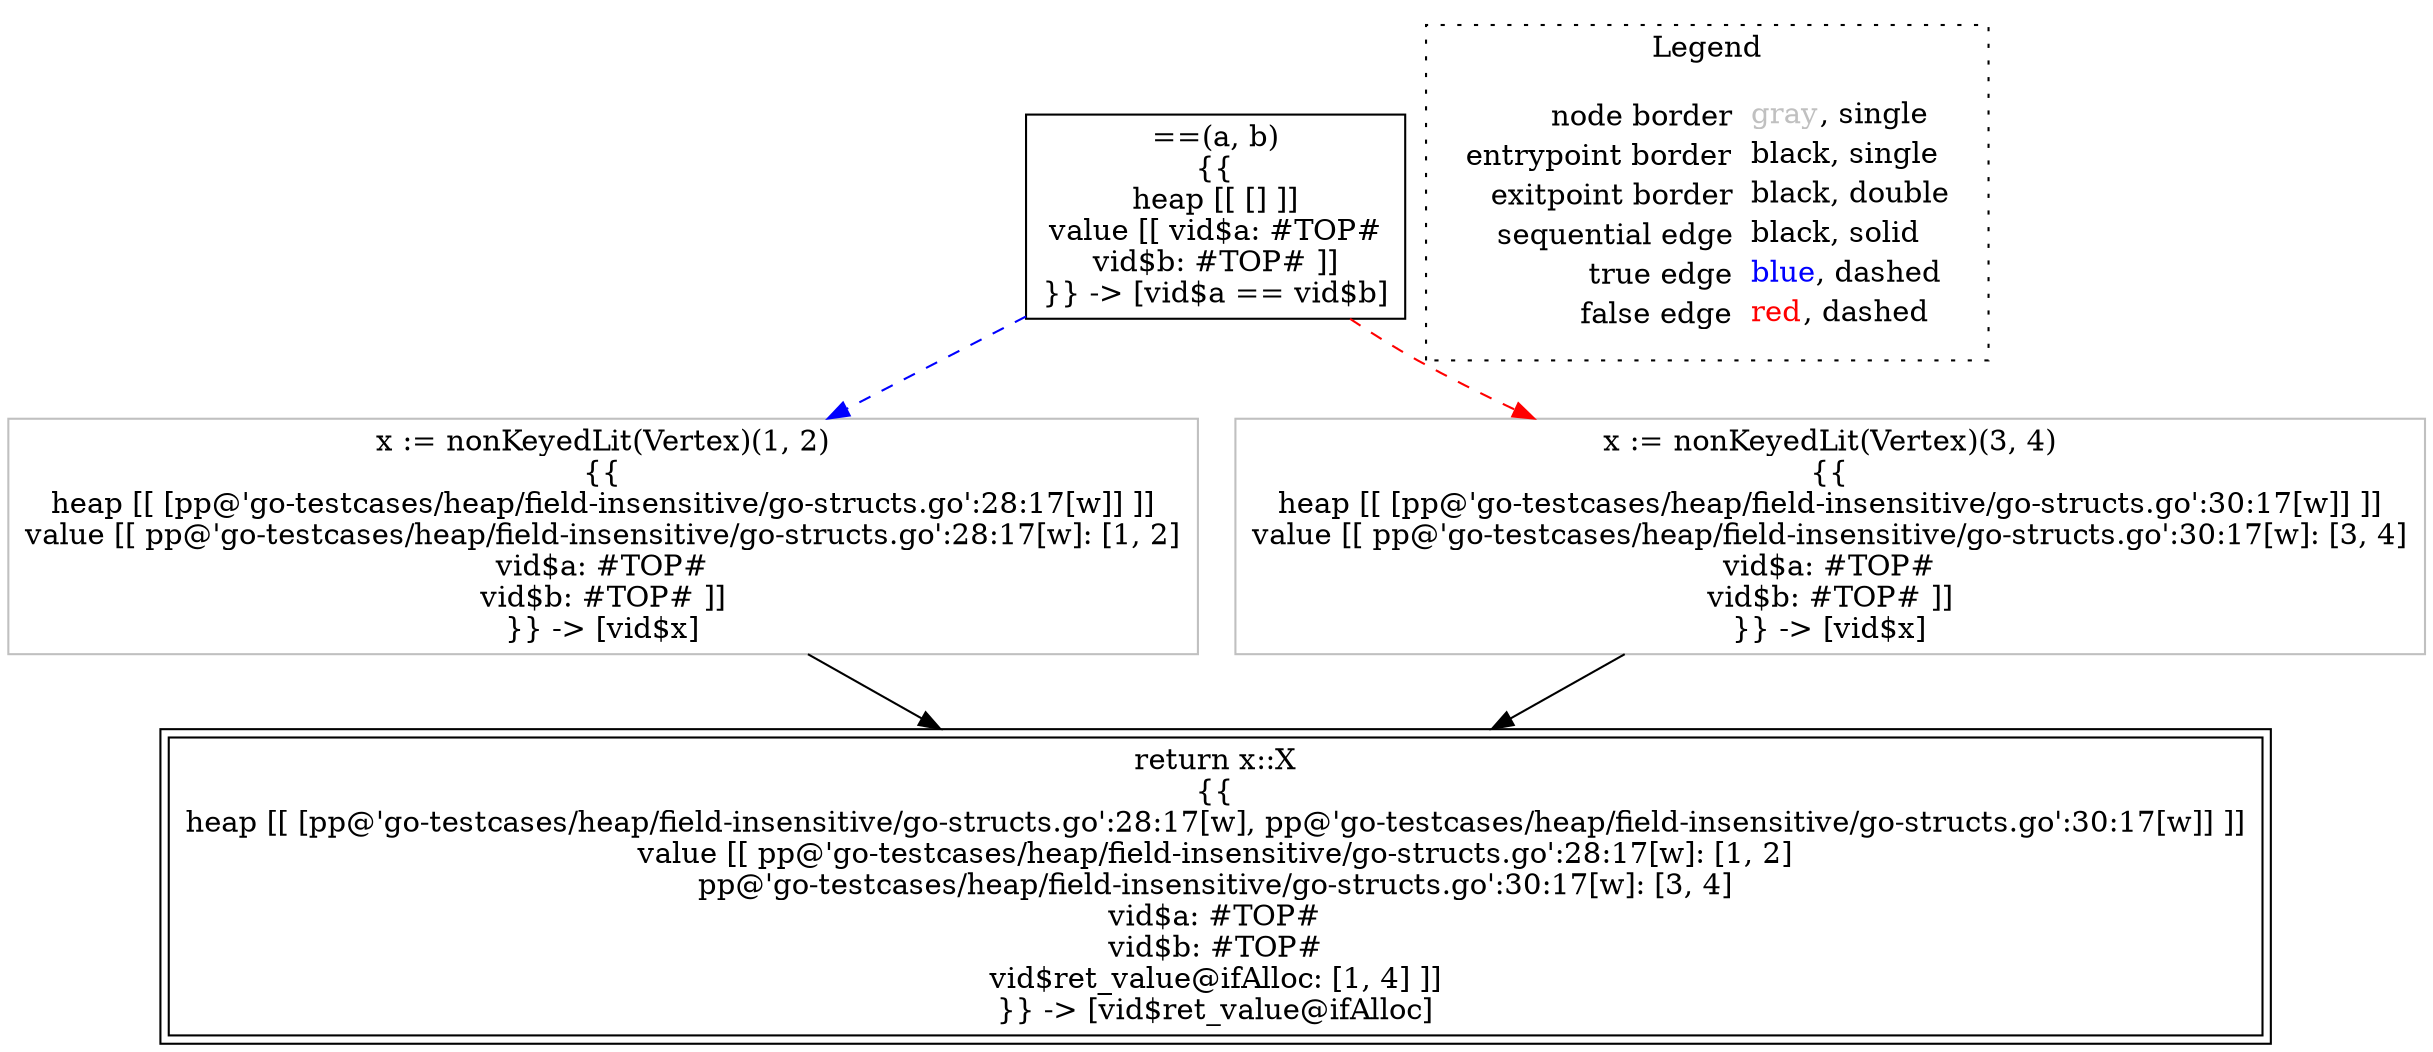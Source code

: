 digraph {
	"node0" [shape="rect",color="black",label=<==(a, b)<BR/>{{<BR/>heap [[ [] ]]<BR/>value [[ vid$a: #TOP#<BR/>vid$b: #TOP# ]]<BR/>}} -&gt; [vid$a == vid$b]>];
	"node1" [shape="rect",color="black",peripheries="2",label=<return x::X<BR/>{{<BR/>heap [[ [pp@'go-testcases/heap/field-insensitive/go-structs.go':28:17[w], pp@'go-testcases/heap/field-insensitive/go-structs.go':30:17[w]] ]]<BR/>value [[ pp@'go-testcases/heap/field-insensitive/go-structs.go':28:17[w]: [1, 2]<BR/>pp@'go-testcases/heap/field-insensitive/go-structs.go':30:17[w]: [3, 4]<BR/>vid$a: #TOP#<BR/>vid$b: #TOP#<BR/>vid$ret_value@ifAlloc: [1, 4] ]]<BR/>}} -&gt; [vid$ret_value@ifAlloc]>];
	"node2" [shape="rect",color="gray",label=<x := nonKeyedLit(Vertex)(1, 2)<BR/>{{<BR/>heap [[ [pp@'go-testcases/heap/field-insensitive/go-structs.go':28:17[w]] ]]<BR/>value [[ pp@'go-testcases/heap/field-insensitive/go-structs.go':28:17[w]: [1, 2]<BR/>vid$a: #TOP#<BR/>vid$b: #TOP# ]]<BR/>}} -&gt; [vid$x]>];
	"node3" [shape="rect",color="gray",label=<x := nonKeyedLit(Vertex)(3, 4)<BR/>{{<BR/>heap [[ [pp@'go-testcases/heap/field-insensitive/go-structs.go':30:17[w]] ]]<BR/>value [[ pp@'go-testcases/heap/field-insensitive/go-structs.go':30:17[w]: [3, 4]<BR/>vid$a: #TOP#<BR/>vid$b: #TOP# ]]<BR/>}} -&gt; [vid$x]>];
	"node2" -> "node1" [color="black"];
	"node3" -> "node1" [color="black"];
	"node0" -> "node2" [color="blue",style="dashed"];
	"node0" -> "node3" [color="red",style="dashed"];
subgraph cluster_legend {
	label="Legend";
	style=dotted;
	node [shape=plaintext];
	"legend" [label=<<table border="0" cellpadding="2" cellspacing="0" cellborder="0"><tr><td align="right">node border&nbsp;</td><td align="left"><font color="gray">gray</font>, single</td></tr><tr><td align="right">entrypoint border&nbsp;</td><td align="left"><font color="black">black</font>, single</td></tr><tr><td align="right">exitpoint border&nbsp;</td><td align="left"><font color="black">black</font>, double</td></tr><tr><td align="right">sequential edge&nbsp;</td><td align="left"><font color="black">black</font>, solid</td></tr><tr><td align="right">true edge&nbsp;</td><td align="left"><font color="blue">blue</font>, dashed</td></tr><tr><td align="right">false edge&nbsp;</td><td align="left"><font color="red">red</font>, dashed</td></tr></table>>];
}

}
